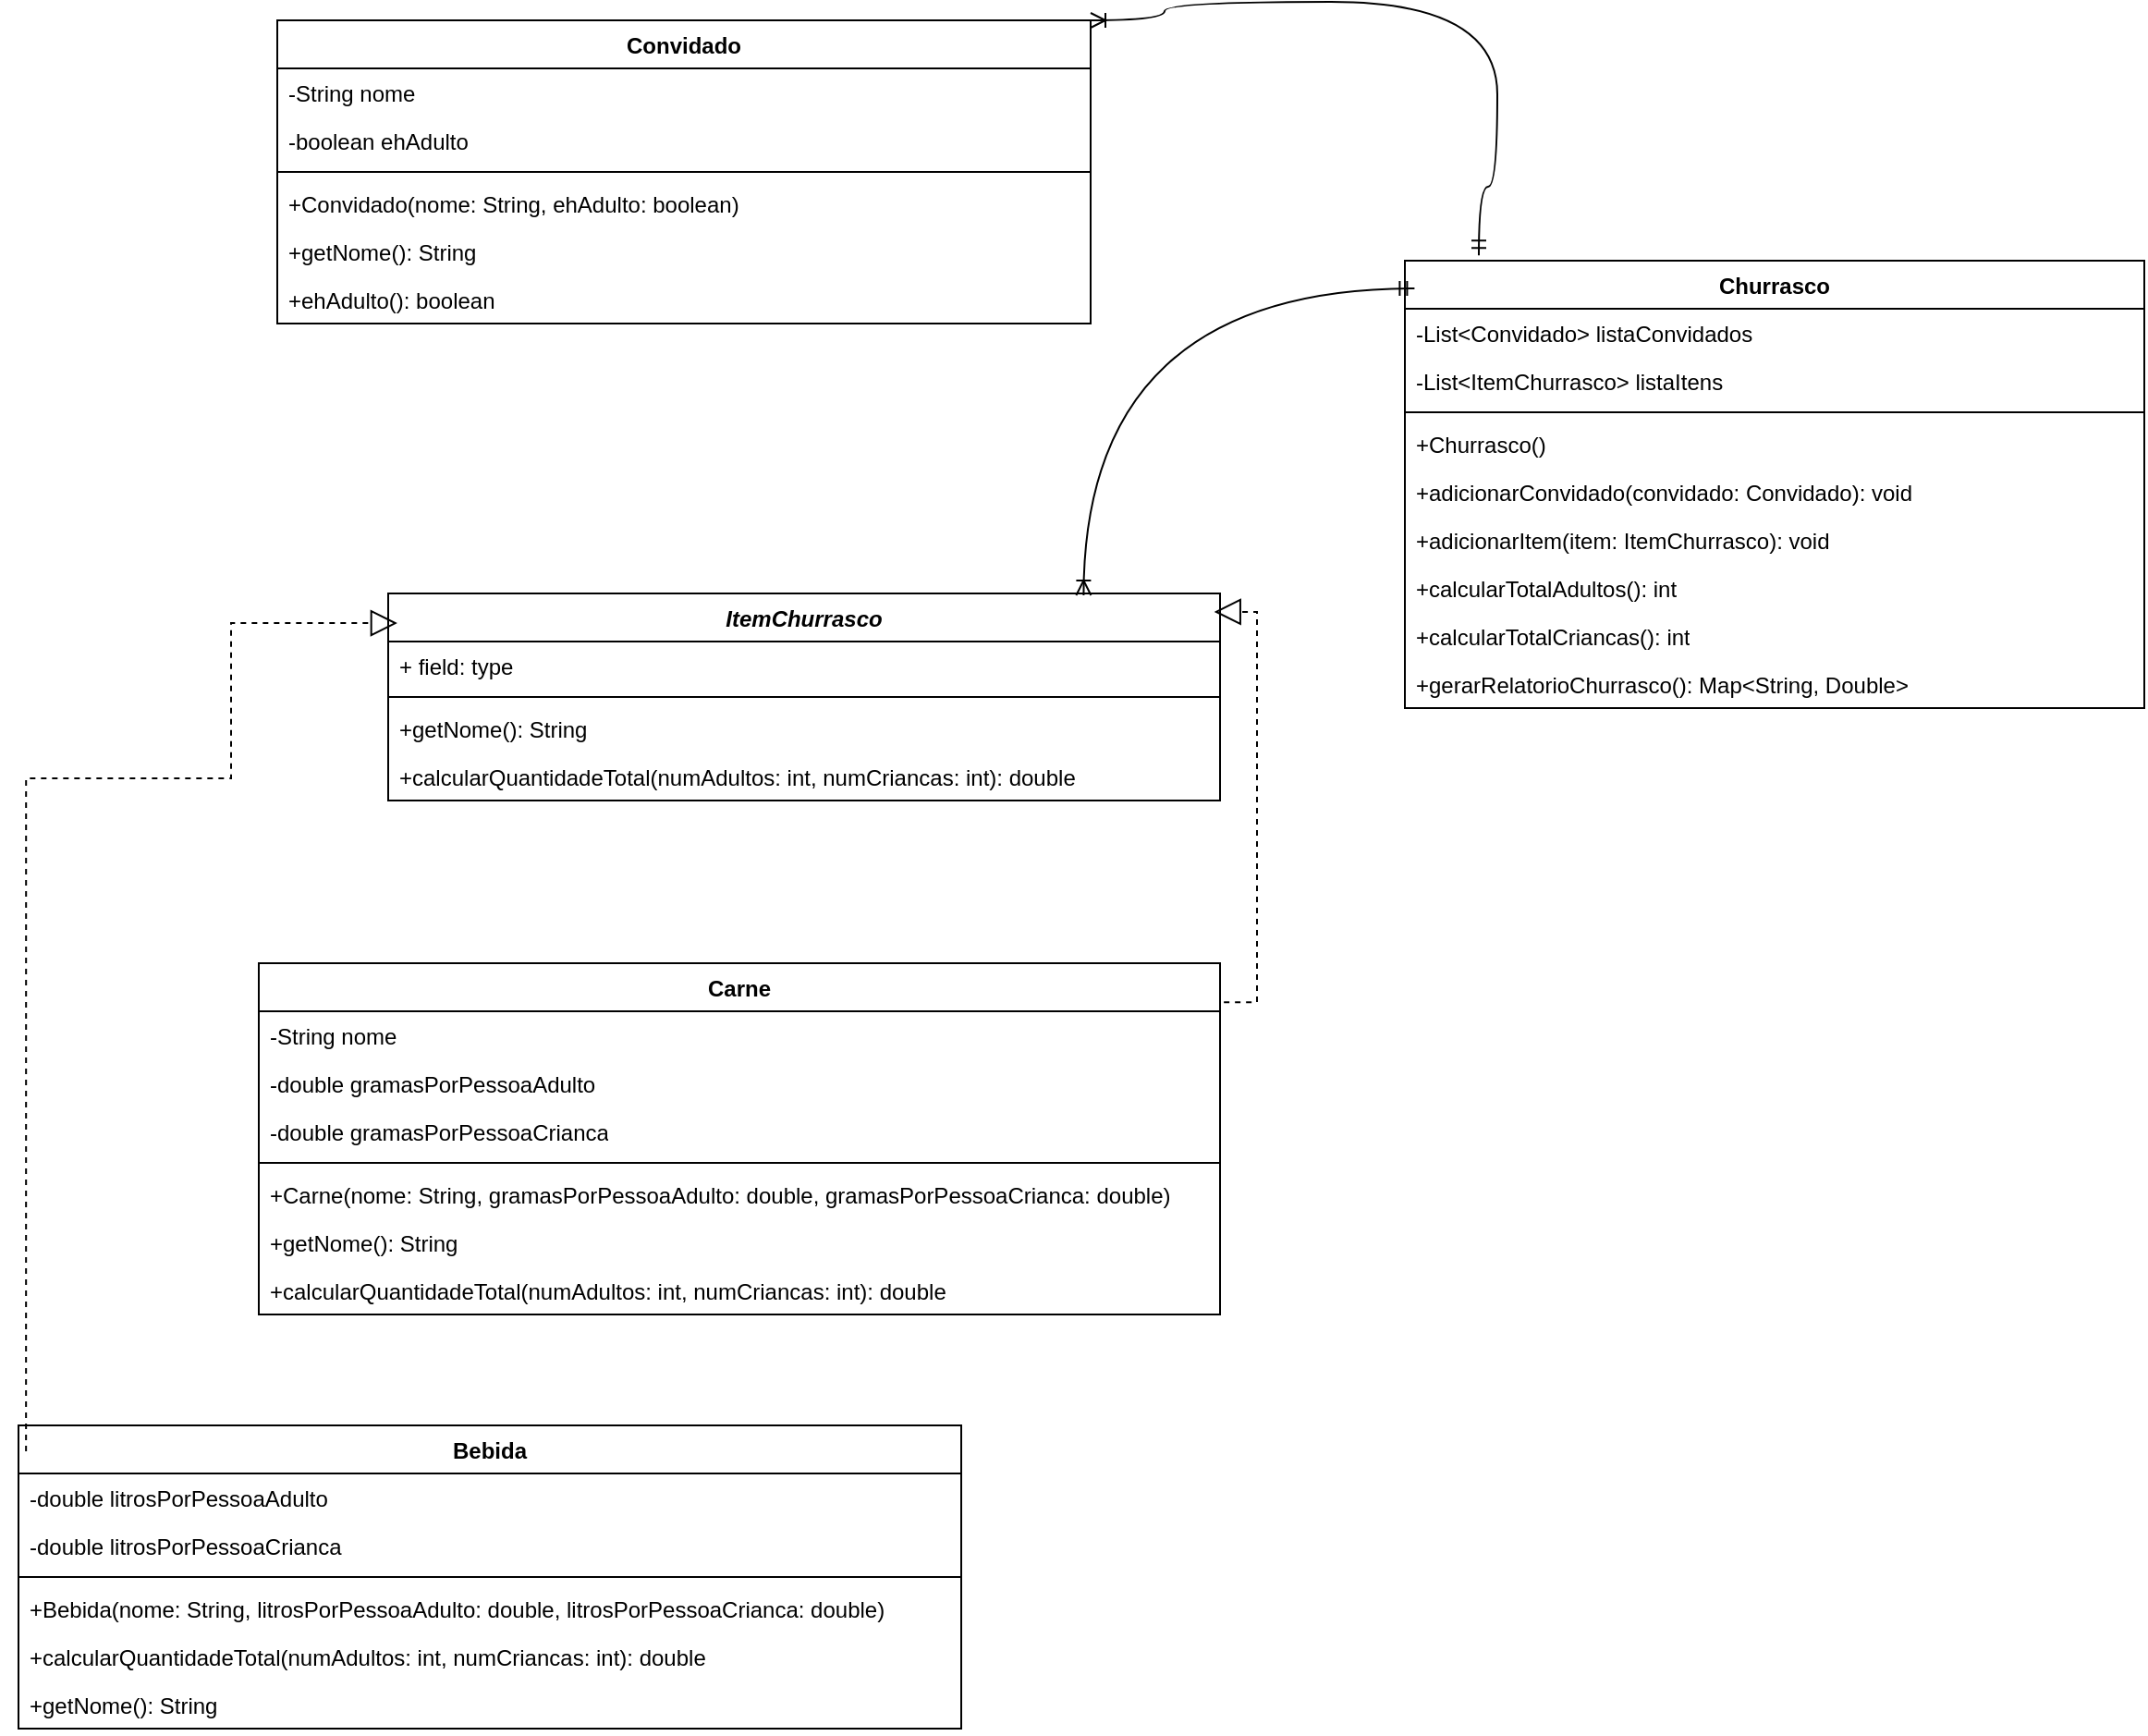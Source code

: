 <mxfile version="27.1.6">
  <diagram id="L8AVy9RRlzcryirDsrae" name="Página-1">
    <mxGraphModel dx="868" dy="471" grid="1" gridSize="10" guides="1" tooltips="1" connect="1" arrows="1" fold="1" page="1" pageScale="1" pageWidth="827" pageHeight="1169" math="0" shadow="0">
      <root>
        <mxCell id="0" />
        <mxCell id="1" parent="0" />
        <mxCell id="cIOuPHuwbkgzHCVanMOI-2" value="Convidado" style="swimlane;fontStyle=1;align=center;verticalAlign=top;childLayout=stackLayout;horizontal=1;startSize=26;horizontalStack=0;resizeParent=1;resizeParentMax=0;resizeLast=0;collapsible=1;marginBottom=0;whiteSpace=wrap;html=1;" vertex="1" parent="1">
          <mxGeometry x="270" y="80" width="440" height="164" as="geometry" />
        </mxCell>
        <mxCell id="cIOuPHuwbkgzHCVanMOI-6" value="-String nome" style="text;strokeColor=none;fillColor=none;align=left;verticalAlign=top;spacingLeft=4;spacingRight=4;overflow=hidden;rotatable=0;points=[[0,0.5],[1,0.5]];portConstraint=eastwest;whiteSpace=wrap;html=1;" vertex="1" parent="cIOuPHuwbkgzHCVanMOI-2">
          <mxGeometry y="26" width="440" height="26" as="geometry" />
        </mxCell>
        <mxCell id="cIOuPHuwbkgzHCVanMOI-3" value="        -boolean ehAdulto" style="text;strokeColor=none;fillColor=none;align=left;verticalAlign=top;spacingLeft=4;spacingRight=4;overflow=hidden;rotatable=0;points=[[0,0.5],[1,0.5]];portConstraint=eastwest;whiteSpace=wrap;html=1;" vertex="1" parent="cIOuPHuwbkgzHCVanMOI-2">
          <mxGeometry y="52" width="440" height="26" as="geometry" />
        </mxCell>
        <mxCell id="cIOuPHuwbkgzHCVanMOI-4" value="" style="line;strokeWidth=1;fillColor=none;align=left;verticalAlign=middle;spacingTop=-1;spacingLeft=3;spacingRight=3;rotatable=0;labelPosition=right;points=[];portConstraint=eastwest;strokeColor=inherit;" vertex="1" parent="cIOuPHuwbkgzHCVanMOI-2">
          <mxGeometry y="78" width="440" height="8" as="geometry" />
        </mxCell>
        <mxCell id="cIOuPHuwbkgzHCVanMOI-5" value="+Convidado(nome: String, ehAdulto: boolean)" style="text;strokeColor=none;fillColor=none;align=left;verticalAlign=top;spacingLeft=4;spacingRight=4;overflow=hidden;rotatable=0;points=[[0,0.5],[1,0.5]];portConstraint=eastwest;whiteSpace=wrap;html=1;" vertex="1" parent="cIOuPHuwbkgzHCVanMOI-2">
          <mxGeometry y="86" width="440" height="26" as="geometry" />
        </mxCell>
        <mxCell id="cIOuPHuwbkgzHCVanMOI-12" value="        +getNome(): String" style="text;strokeColor=none;fillColor=none;align=left;verticalAlign=top;spacingLeft=4;spacingRight=4;overflow=hidden;rotatable=0;points=[[0,0.5],[1,0.5]];portConstraint=eastwest;whiteSpace=wrap;html=1;" vertex="1" parent="cIOuPHuwbkgzHCVanMOI-2">
          <mxGeometry y="112" width="440" height="26" as="geometry" />
        </mxCell>
        <mxCell id="cIOuPHuwbkgzHCVanMOI-13" value="        +ehAdulto(): boolean" style="text;strokeColor=none;fillColor=none;align=left;verticalAlign=top;spacingLeft=4;spacingRight=4;overflow=hidden;rotatable=0;points=[[0,0.5],[1,0.5]];portConstraint=eastwest;whiteSpace=wrap;html=1;" vertex="1" parent="cIOuPHuwbkgzHCVanMOI-2">
          <mxGeometry y="138" width="440" height="26" as="geometry" />
        </mxCell>
        <mxCell id="cIOuPHuwbkgzHCVanMOI-14" value="&lt;i&gt;ItemChurrasco&lt;/i&gt;" style="swimlane;fontStyle=1;align=center;verticalAlign=top;childLayout=stackLayout;horizontal=1;startSize=26;horizontalStack=0;resizeParent=1;resizeParentMax=0;resizeLast=0;collapsible=1;marginBottom=0;whiteSpace=wrap;html=1;" vertex="1" parent="1">
          <mxGeometry x="330" y="390" width="450" height="112" as="geometry" />
        </mxCell>
        <mxCell id="cIOuPHuwbkgzHCVanMOI-15" value="+ field: type" style="text;strokeColor=none;fillColor=none;align=left;verticalAlign=top;spacingLeft=4;spacingRight=4;overflow=hidden;rotatable=0;points=[[0,0.5],[1,0.5]];portConstraint=eastwest;whiteSpace=wrap;html=1;" vertex="1" parent="cIOuPHuwbkgzHCVanMOI-14">
          <mxGeometry y="26" width="450" height="26" as="geometry" />
        </mxCell>
        <mxCell id="cIOuPHuwbkgzHCVanMOI-16" value="" style="line;strokeWidth=1;fillColor=none;align=left;verticalAlign=middle;spacingTop=-1;spacingLeft=3;spacingRight=3;rotatable=0;labelPosition=right;points=[];portConstraint=eastwest;strokeColor=inherit;" vertex="1" parent="cIOuPHuwbkgzHCVanMOI-14">
          <mxGeometry y="52" width="450" height="8" as="geometry" />
        </mxCell>
        <mxCell id="cIOuPHuwbkgzHCVanMOI-17" value="        +getNome(): String" style="text;strokeColor=none;fillColor=none;align=left;verticalAlign=top;spacingLeft=4;spacingRight=4;overflow=hidden;rotatable=0;points=[[0,0.5],[1,0.5]];portConstraint=eastwest;whiteSpace=wrap;html=1;" vertex="1" parent="cIOuPHuwbkgzHCVanMOI-14">
          <mxGeometry y="60" width="450" height="26" as="geometry" />
        </mxCell>
        <mxCell id="cIOuPHuwbkgzHCVanMOI-18" value="        +calcularQuantidadeTotal(numAdultos: int, numCriancas: int): double" style="text;strokeColor=none;fillColor=none;align=left;verticalAlign=top;spacingLeft=4;spacingRight=4;overflow=hidden;rotatable=0;points=[[0,0.5],[1,0.5]];portConstraint=eastwest;whiteSpace=wrap;html=1;" vertex="1" parent="cIOuPHuwbkgzHCVanMOI-14">
          <mxGeometry y="86" width="450" height="26" as="geometry" />
        </mxCell>
        <mxCell id="cIOuPHuwbkgzHCVanMOI-19" value="Carne" style="swimlane;fontStyle=1;align=center;verticalAlign=top;childLayout=stackLayout;horizontal=1;startSize=26;horizontalStack=0;resizeParent=1;resizeParentMax=0;resizeLast=0;collapsible=1;marginBottom=0;whiteSpace=wrap;html=1;" vertex="1" parent="1">
          <mxGeometry x="260" y="590" width="520" height="190" as="geometry" />
        </mxCell>
        <mxCell id="cIOuPHuwbkgzHCVanMOI-20" value="        -String nome" style="text;strokeColor=none;fillColor=none;align=left;verticalAlign=top;spacingLeft=4;spacingRight=4;overflow=hidden;rotatable=0;points=[[0,0.5],[1,0.5]];portConstraint=eastwest;whiteSpace=wrap;html=1;" vertex="1" parent="cIOuPHuwbkgzHCVanMOI-19">
          <mxGeometry y="26" width="520" height="26" as="geometry" />
        </mxCell>
        <mxCell id="cIOuPHuwbkgzHCVanMOI-23" value="        -double gramasPorPessoaAdulto" style="text;strokeColor=none;fillColor=none;align=left;verticalAlign=top;spacingLeft=4;spacingRight=4;overflow=hidden;rotatable=0;points=[[0,0.5],[1,0.5]];portConstraint=eastwest;whiteSpace=wrap;html=1;" vertex="1" parent="cIOuPHuwbkgzHCVanMOI-19">
          <mxGeometry y="52" width="520" height="26" as="geometry" />
        </mxCell>
        <mxCell id="cIOuPHuwbkgzHCVanMOI-24" value="        -double gramasPorPessoaCrianca" style="text;strokeColor=none;fillColor=none;align=left;verticalAlign=top;spacingLeft=4;spacingRight=4;overflow=hidden;rotatable=0;points=[[0,0.5],[1,0.5]];portConstraint=eastwest;whiteSpace=wrap;html=1;" vertex="1" parent="cIOuPHuwbkgzHCVanMOI-19">
          <mxGeometry y="78" width="520" height="26" as="geometry" />
        </mxCell>
        <mxCell id="cIOuPHuwbkgzHCVanMOI-21" value="" style="line;strokeWidth=1;fillColor=none;align=left;verticalAlign=middle;spacingTop=-1;spacingLeft=3;spacingRight=3;rotatable=0;labelPosition=right;points=[];portConstraint=eastwest;strokeColor=inherit;" vertex="1" parent="cIOuPHuwbkgzHCVanMOI-19">
          <mxGeometry y="104" width="520" height="8" as="geometry" />
        </mxCell>
        <mxCell id="cIOuPHuwbkgzHCVanMOI-22" value="        +Carne(nome: String, gramasPorPessoaAdulto: double, gramasPorPessoaCrianca: double)" style="text;strokeColor=none;fillColor=none;align=left;verticalAlign=top;spacingLeft=4;spacingRight=4;overflow=hidden;rotatable=0;points=[[0,0.5],[1,0.5]];portConstraint=eastwest;whiteSpace=wrap;html=1;" vertex="1" parent="cIOuPHuwbkgzHCVanMOI-19">
          <mxGeometry y="112" width="520" height="26" as="geometry" />
        </mxCell>
        <mxCell id="cIOuPHuwbkgzHCVanMOI-31" value="        +getNome(): String" style="text;strokeColor=none;fillColor=none;align=left;verticalAlign=top;spacingLeft=4;spacingRight=4;overflow=hidden;rotatable=0;points=[[0,0.5],[1,0.5]];portConstraint=eastwest;whiteSpace=wrap;html=1;" vertex="1" parent="cIOuPHuwbkgzHCVanMOI-19">
          <mxGeometry y="138" width="520" height="26" as="geometry" />
        </mxCell>
        <mxCell id="cIOuPHuwbkgzHCVanMOI-32" value="        +calcularQuantidadeTotal(numAdultos: int, numCriancas: int): double" style="text;strokeColor=none;fillColor=none;align=left;verticalAlign=top;spacingLeft=4;spacingRight=4;overflow=hidden;rotatable=0;points=[[0,0.5],[1,0.5]];portConstraint=eastwest;whiteSpace=wrap;html=1;" vertex="1" parent="cIOuPHuwbkgzHCVanMOI-19">
          <mxGeometry y="164" width="520" height="26" as="geometry" />
        </mxCell>
        <mxCell id="cIOuPHuwbkgzHCVanMOI-33" value="Bebida" style="swimlane;fontStyle=1;align=center;verticalAlign=top;childLayout=stackLayout;horizontal=1;startSize=26;horizontalStack=0;resizeParent=1;resizeParentMax=0;resizeLast=0;collapsible=1;marginBottom=0;whiteSpace=wrap;html=1;" vertex="1" parent="1">
          <mxGeometry x="130" y="840" width="510" height="164" as="geometry" />
        </mxCell>
        <mxCell id="cIOuPHuwbkgzHCVanMOI-34" value="        -double litrosPorPessoaAdulto" style="text;strokeColor=none;fillColor=none;align=left;verticalAlign=top;spacingLeft=4;spacingRight=4;overflow=hidden;rotatable=0;points=[[0,0.5],[1,0.5]];portConstraint=eastwest;whiteSpace=wrap;html=1;" vertex="1" parent="cIOuPHuwbkgzHCVanMOI-33">
          <mxGeometry y="26" width="510" height="26" as="geometry" />
        </mxCell>
        <mxCell id="cIOuPHuwbkgzHCVanMOI-37" value="        -double litrosPorPessoaCrianca" style="text;strokeColor=none;fillColor=none;align=left;verticalAlign=top;spacingLeft=4;spacingRight=4;overflow=hidden;rotatable=0;points=[[0,0.5],[1,0.5]];portConstraint=eastwest;whiteSpace=wrap;html=1;" vertex="1" parent="cIOuPHuwbkgzHCVanMOI-33">
          <mxGeometry y="52" width="510" height="26" as="geometry" />
        </mxCell>
        <mxCell id="cIOuPHuwbkgzHCVanMOI-35" value="" style="line;strokeWidth=1;fillColor=none;align=left;verticalAlign=middle;spacingTop=-1;spacingLeft=3;spacingRight=3;rotatable=0;labelPosition=right;points=[];portConstraint=eastwest;strokeColor=inherit;" vertex="1" parent="cIOuPHuwbkgzHCVanMOI-33">
          <mxGeometry y="78" width="510" height="8" as="geometry" />
        </mxCell>
        <mxCell id="cIOuPHuwbkgzHCVanMOI-36" value="        +Bebida(nome: String, litrosPorPessoaAdulto: double, litrosPorPessoaCrianca: double)" style="text;strokeColor=none;fillColor=none;align=left;verticalAlign=top;spacingLeft=4;spacingRight=4;overflow=hidden;rotatable=0;points=[[0,0.5],[1,0.5]];portConstraint=eastwest;whiteSpace=wrap;html=1;" vertex="1" parent="cIOuPHuwbkgzHCVanMOI-33">
          <mxGeometry y="86" width="510" height="26" as="geometry" />
        </mxCell>
        <mxCell id="cIOuPHuwbkgzHCVanMOI-38" value="        +calcularQuantidadeTotal(numAdultos: int, numCriancas: int): double" style="text;strokeColor=none;fillColor=none;align=left;verticalAlign=top;spacingLeft=4;spacingRight=4;overflow=hidden;rotatable=0;points=[[0,0.5],[1,0.5]];portConstraint=eastwest;whiteSpace=wrap;html=1;" vertex="1" parent="cIOuPHuwbkgzHCVanMOI-33">
          <mxGeometry y="112" width="510" height="26" as="geometry" />
        </mxCell>
        <mxCell id="cIOuPHuwbkgzHCVanMOI-39" value="        +getNome(): String" style="text;strokeColor=none;fillColor=none;align=left;verticalAlign=top;spacingLeft=4;spacingRight=4;overflow=hidden;rotatable=0;points=[[0,0.5],[1,0.5]];portConstraint=eastwest;whiteSpace=wrap;html=1;" vertex="1" parent="cIOuPHuwbkgzHCVanMOI-33">
          <mxGeometry y="138" width="510" height="26" as="geometry" />
        </mxCell>
        <mxCell id="cIOuPHuwbkgzHCVanMOI-40" value="Churrasco" style="swimlane;fontStyle=1;align=center;verticalAlign=top;childLayout=stackLayout;horizontal=1;startSize=26;horizontalStack=0;resizeParent=1;resizeParentMax=0;resizeLast=0;collapsible=1;marginBottom=0;whiteSpace=wrap;html=1;" vertex="1" parent="1">
          <mxGeometry x="880" y="210" width="400" height="242" as="geometry" />
        </mxCell>
        <mxCell id="cIOuPHuwbkgzHCVanMOI-41" value="        -List&amp;lt;Convidado&amp;gt; listaConvidados" style="text;strokeColor=none;fillColor=none;align=left;verticalAlign=top;spacingLeft=4;spacingRight=4;overflow=hidden;rotatable=0;points=[[0,0.5],[1,0.5]];portConstraint=eastwest;whiteSpace=wrap;html=1;" vertex="1" parent="cIOuPHuwbkgzHCVanMOI-40">
          <mxGeometry y="26" width="400" height="26" as="geometry" />
        </mxCell>
        <mxCell id="cIOuPHuwbkgzHCVanMOI-48" value="        -List&amp;lt;ItemChurrasco&amp;gt; listaItens" style="text;strokeColor=none;fillColor=none;align=left;verticalAlign=top;spacingLeft=4;spacingRight=4;overflow=hidden;rotatable=0;points=[[0,0.5],[1,0.5]];portConstraint=eastwest;whiteSpace=wrap;html=1;" vertex="1" parent="cIOuPHuwbkgzHCVanMOI-40">
          <mxGeometry y="52" width="400" height="26" as="geometry" />
        </mxCell>
        <mxCell id="cIOuPHuwbkgzHCVanMOI-42" value="" style="line;strokeWidth=1;fillColor=none;align=left;verticalAlign=middle;spacingTop=-1;spacingLeft=3;spacingRight=3;rotatable=0;labelPosition=right;points=[];portConstraint=eastwest;strokeColor=inherit;" vertex="1" parent="cIOuPHuwbkgzHCVanMOI-40">
          <mxGeometry y="78" width="400" height="8" as="geometry" />
        </mxCell>
        <mxCell id="cIOuPHuwbkgzHCVanMOI-43" value="        +Churrasco()" style="text;strokeColor=none;fillColor=none;align=left;verticalAlign=top;spacingLeft=4;spacingRight=4;overflow=hidden;rotatable=0;points=[[0,0.5],[1,0.5]];portConstraint=eastwest;whiteSpace=wrap;html=1;" vertex="1" parent="cIOuPHuwbkgzHCVanMOI-40">
          <mxGeometry y="86" width="400" height="26" as="geometry" />
        </mxCell>
        <mxCell id="cIOuPHuwbkgzHCVanMOI-49" value="        +adicionarConvidado(convidado: Convidado): void" style="text;strokeColor=none;fillColor=none;align=left;verticalAlign=top;spacingLeft=4;spacingRight=4;overflow=hidden;rotatable=0;points=[[0,0.5],[1,0.5]];portConstraint=eastwest;whiteSpace=wrap;html=1;" vertex="1" parent="cIOuPHuwbkgzHCVanMOI-40">
          <mxGeometry y="112" width="400" height="26" as="geometry" />
        </mxCell>
        <mxCell id="cIOuPHuwbkgzHCVanMOI-50" value="        +adicionarItem(item: ItemChurrasco): void" style="text;strokeColor=none;fillColor=none;align=left;verticalAlign=top;spacingLeft=4;spacingRight=4;overflow=hidden;rotatable=0;points=[[0,0.5],[1,0.5]];portConstraint=eastwest;whiteSpace=wrap;html=1;" vertex="1" parent="cIOuPHuwbkgzHCVanMOI-40">
          <mxGeometry y="138" width="400" height="26" as="geometry" />
        </mxCell>
        <mxCell id="cIOuPHuwbkgzHCVanMOI-51" value="        +calcularTotalAdultos(): int" style="text;strokeColor=none;fillColor=none;align=left;verticalAlign=top;spacingLeft=4;spacingRight=4;overflow=hidden;rotatable=0;points=[[0,0.5],[1,0.5]];portConstraint=eastwest;whiteSpace=wrap;html=1;" vertex="1" parent="cIOuPHuwbkgzHCVanMOI-40">
          <mxGeometry y="164" width="400" height="26" as="geometry" />
        </mxCell>
        <mxCell id="cIOuPHuwbkgzHCVanMOI-52" value="        +calcularTotalCriancas(): int" style="text;strokeColor=none;fillColor=none;align=left;verticalAlign=top;spacingLeft=4;spacingRight=4;overflow=hidden;rotatable=0;points=[[0,0.5],[1,0.5]];portConstraint=eastwest;whiteSpace=wrap;html=1;" vertex="1" parent="cIOuPHuwbkgzHCVanMOI-40">
          <mxGeometry y="190" width="400" height="26" as="geometry" />
        </mxCell>
        <mxCell id="cIOuPHuwbkgzHCVanMOI-53" value="        +gerarRelatorioChurrasco(): Map&amp;lt;String, Double&amp;gt;" style="text;strokeColor=none;fillColor=none;align=left;verticalAlign=top;spacingLeft=4;spacingRight=4;overflow=hidden;rotatable=0;points=[[0,0.5],[1,0.5]];portConstraint=eastwest;whiteSpace=wrap;html=1;" vertex="1" parent="cIOuPHuwbkgzHCVanMOI-40">
          <mxGeometry y="216" width="400" height="26" as="geometry" />
        </mxCell>
        <mxCell id="cIOuPHuwbkgzHCVanMOI-55" value="" style="endArrow=block;dashed=1;endFill=0;endSize=12;html=1;rounded=0;exitX=0.008;exitY=0.085;exitDx=0;exitDy=0;exitPerimeter=0;entryX=0.011;entryY=0.143;entryDx=0;entryDy=0;entryPerimeter=0;edgeStyle=orthogonalEdgeStyle;" edge="1" parent="1" source="cIOuPHuwbkgzHCVanMOI-33" target="cIOuPHuwbkgzHCVanMOI-14">
          <mxGeometry width="160" relative="1" as="geometry">
            <mxPoint x="310" y="780" as="sourcePoint" />
            <mxPoint x="470" y="780" as="targetPoint" />
            <Array as="points">
              <mxPoint x="134" y="490" />
              <mxPoint x="245" y="490" />
            </Array>
          </mxGeometry>
        </mxCell>
        <mxCell id="cIOuPHuwbkgzHCVanMOI-56" value="" style="endArrow=block;dashed=1;endFill=0;endSize=12;html=1;rounded=0;entryX=0.993;entryY=0.089;entryDx=0;entryDy=0;entryPerimeter=0;exitX=1.004;exitY=0.111;exitDx=0;exitDy=0;exitPerimeter=0;edgeStyle=elbowEdgeStyle;" edge="1" parent="1" source="cIOuPHuwbkgzHCVanMOI-19" target="cIOuPHuwbkgzHCVanMOI-14">
          <mxGeometry width="160" relative="1" as="geometry">
            <mxPoint x="420" y="560" as="sourcePoint" />
            <mxPoint x="470" y="610" as="targetPoint" />
            <Array as="points">
              <mxPoint x="800" y="510" />
            </Array>
          </mxGeometry>
        </mxCell>
        <mxCell id="cIOuPHuwbkgzHCVanMOI-58" value="" style="edgeStyle=orthogonalEdgeStyle;fontSize=12;html=1;endArrow=ERoneToMany;startArrow=ERmandOne;rounded=0;exitX=0.1;exitY=-0.012;exitDx=0;exitDy=0;exitPerimeter=0;entryX=1;entryY=0;entryDx=0;entryDy=0;curved=1;" edge="1" parent="1" source="cIOuPHuwbkgzHCVanMOI-40" target="cIOuPHuwbkgzHCVanMOI-2">
          <mxGeometry width="100" height="100" relative="1" as="geometry">
            <mxPoint x="580" y="290" as="sourcePoint" />
            <mxPoint x="830" y="260" as="targetPoint" />
            <Array as="points">
              <mxPoint x="920" y="170" />
              <mxPoint x="930" y="170" />
              <mxPoint x="930" y="70" />
              <mxPoint x="750" y="70" />
              <mxPoint x="750" y="80" />
            </Array>
          </mxGeometry>
        </mxCell>
        <mxCell id="cIOuPHuwbkgzHCVanMOI-59" value="" style="edgeStyle=orthogonalEdgeStyle;fontSize=12;html=1;endArrow=ERoneToMany;startArrow=ERmandOne;rounded=0;exitX=0.013;exitY=0.062;exitDx=0;exitDy=0;exitPerimeter=0;curved=1;entryX=0.836;entryY=0.009;entryDx=0;entryDy=0;entryPerimeter=0;" edge="1" parent="1" source="cIOuPHuwbkgzHCVanMOI-40" target="cIOuPHuwbkgzHCVanMOI-14">
          <mxGeometry width="100" height="100" relative="1" as="geometry">
            <mxPoint x="580" y="320" as="sourcePoint" />
            <mxPoint x="680" y="220" as="targetPoint" />
          </mxGeometry>
        </mxCell>
      </root>
    </mxGraphModel>
  </diagram>
</mxfile>
